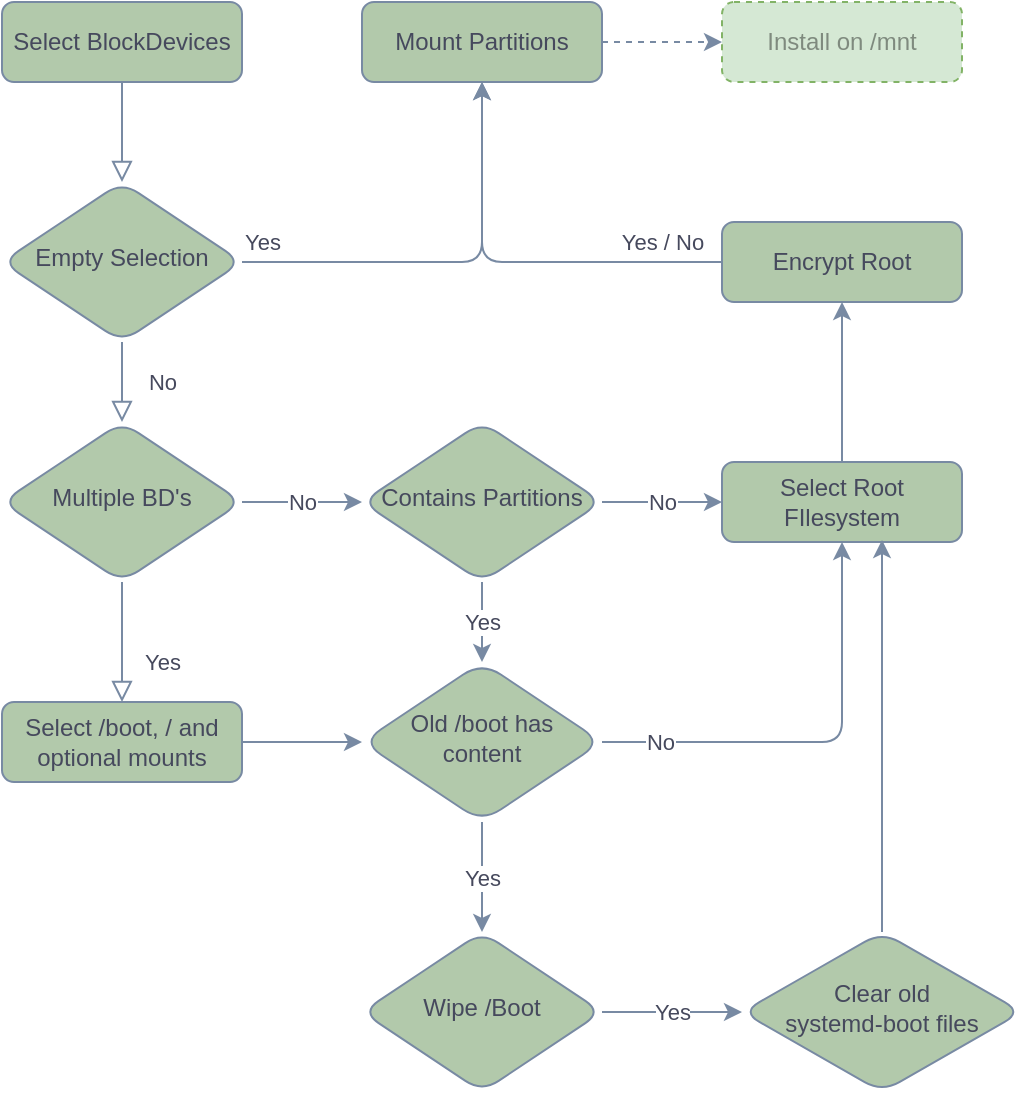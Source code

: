 <mxfile version="14.5.1" type="device"><diagram id="C5RBs43oDa-KdzZeNtuy" name="Page-1"><mxGraphModel dx="917" dy="668" grid="1" gridSize="10" guides="1" tooltips="1" connect="1" arrows="1" fold="1" page="1" pageScale="1" pageWidth="827" pageHeight="1169" math="0" shadow="0"><root><mxCell id="WIyWlLk6GJQsqaUBKTNV-0"/><mxCell id="WIyWlLk6GJQsqaUBKTNV-1" parent="WIyWlLk6GJQsqaUBKTNV-0"/><mxCell id="WIyWlLk6GJQsqaUBKTNV-2" value="" style="html=1;jettySize=auto;orthogonalLoop=1;fontSize=11;endArrow=block;endFill=0;endSize=8;strokeWidth=1;shadow=0;labelBackgroundColor=none;edgeStyle=orthogonalEdgeStyle;strokeColor=#788AA3;fontColor=#46495D;" parent="WIyWlLk6GJQsqaUBKTNV-1" source="WIyWlLk6GJQsqaUBKTNV-3" target="WIyWlLk6GJQsqaUBKTNV-6" edge="1"><mxGeometry relative="1" as="geometry"/></mxCell><mxCell id="WIyWlLk6GJQsqaUBKTNV-3" value="Select BlockDevices" style="whiteSpace=wrap;html=1;fontSize=12;glass=0;strokeWidth=1;shadow=0;rounded=1;fillColor=#B2C9AB;strokeColor=#788AA3;fontColor=#46495D;" parent="WIyWlLk6GJQsqaUBKTNV-1" vertex="1"><mxGeometry x="160" y="80" width="120" height="40" as="geometry"/></mxCell><mxCell id="WIyWlLk6GJQsqaUBKTNV-4" value="No" style="html=1;jettySize=auto;orthogonalLoop=1;fontSize=11;endArrow=block;endFill=0;endSize=8;strokeWidth=1;shadow=0;labelBackgroundColor=none;edgeStyle=orthogonalEdgeStyle;strokeColor=#788AA3;fontColor=#46495D;" parent="WIyWlLk6GJQsqaUBKTNV-1" source="WIyWlLk6GJQsqaUBKTNV-6" target="WIyWlLk6GJQsqaUBKTNV-10" edge="1"><mxGeometry y="20" relative="1" as="geometry"><mxPoint as="offset"/></mxGeometry></mxCell><mxCell id="2gwfLvxr17V0Hp7SQZ9n-20" value="Yes" style="edgeStyle=orthogonalEdgeStyle;orthogonalLoop=1;jettySize=auto;html=1;entryX=0.5;entryY=1;entryDx=0;entryDy=0;strokeColor=#788AA3;fontColor=#46495D;" edge="1" parent="WIyWlLk6GJQsqaUBKTNV-1" source="WIyWlLk6GJQsqaUBKTNV-6" target="2gwfLvxr17V0Hp7SQZ9n-22"><mxGeometry x="-0.909" y="10" relative="1" as="geometry"><mxPoint as="offset"/></mxGeometry></mxCell><mxCell id="WIyWlLk6GJQsqaUBKTNV-6" value="Empty Selection" style="rhombus;whiteSpace=wrap;html=1;shadow=0;fontFamily=Helvetica;fontSize=12;align=center;strokeWidth=1;spacing=6;spacingTop=-4;rounded=1;fillColor=#B2C9AB;strokeColor=#788AA3;fontColor=#46495D;" parent="WIyWlLk6GJQsqaUBKTNV-1" vertex="1"><mxGeometry x="160" y="170" width="120" height="80" as="geometry"/></mxCell><mxCell id="2gwfLvxr17V0Hp7SQZ9n-23" value="Yes / No" style="edgeStyle=orthogonalEdgeStyle;curved=0;rounded=1;sketch=0;orthogonalLoop=1;jettySize=auto;html=1;strokeColor=#788AA3;fillColor=#B2C9AB;fontColor=#46495D;exitX=0.5;exitY=1;exitDx=0;exitDy=0;entryX=0;entryY=0.5;entryDx=0;entryDy=0;startArrow=classic;startFill=1;endArrow=none;endFill=0;" edge="1" parent="WIyWlLk6GJQsqaUBKTNV-1" source="2gwfLvxr17V0Hp7SQZ9n-22" target="WIyWlLk6GJQsqaUBKTNV-7"><mxGeometry x="0.714" y="10" relative="1" as="geometry"><mxPoint x="440" y="160" as="targetPoint"/><mxPoint as="offset"/></mxGeometry></mxCell><mxCell id="WIyWlLk6GJQsqaUBKTNV-7" value="Encrypt Root" style="whiteSpace=wrap;html=1;fontSize=12;glass=0;strokeWidth=1;shadow=0;rounded=1;fillColor=#B2C9AB;strokeColor=#788AA3;fontColor=#46495D;" parent="WIyWlLk6GJQsqaUBKTNV-1" vertex="1"><mxGeometry x="520" y="190" width="120" height="40" as="geometry"/></mxCell><mxCell id="WIyWlLk6GJQsqaUBKTNV-8" value="Yes" style="html=1;jettySize=auto;orthogonalLoop=1;fontSize=11;endArrow=block;endFill=0;endSize=8;strokeWidth=1;shadow=0;labelBackgroundColor=none;edgeStyle=orthogonalEdgeStyle;strokeColor=#788AA3;fontColor=#46495D;" parent="WIyWlLk6GJQsqaUBKTNV-1" source="WIyWlLk6GJQsqaUBKTNV-10" target="WIyWlLk6GJQsqaUBKTNV-11" edge="1"><mxGeometry x="0.333" y="20" relative="1" as="geometry"><mxPoint as="offset"/></mxGeometry></mxCell><mxCell id="2gwfLvxr17V0Hp7SQZ9n-6" value="No" style="edgeStyle=orthogonalEdgeStyle;orthogonalLoop=1;jettySize=auto;html=1;strokeColor=#788AA3;fontColor=#46495D;" edge="1" parent="WIyWlLk6GJQsqaUBKTNV-1" source="WIyWlLk6GJQsqaUBKTNV-10" target="2gwfLvxr17V0Hp7SQZ9n-5"><mxGeometry relative="1" as="geometry"/></mxCell><mxCell id="WIyWlLk6GJQsqaUBKTNV-10" value="Multiple BD's" style="rhombus;whiteSpace=wrap;html=1;shadow=0;fontFamily=Helvetica;fontSize=12;align=center;strokeWidth=1;spacing=6;spacingTop=-4;rounded=1;fillColor=#B2C9AB;strokeColor=#788AA3;fontColor=#46495D;" parent="WIyWlLk6GJQsqaUBKTNV-1" vertex="1"><mxGeometry x="160" y="290" width="120" height="80" as="geometry"/></mxCell><mxCell id="2gwfLvxr17V0Hp7SQZ9n-21" style="edgeStyle=orthogonalEdgeStyle;curved=0;rounded=1;sketch=0;orthogonalLoop=1;jettySize=auto;html=1;strokeColor=#788AA3;fillColor=#B2C9AB;fontColor=#46495D;" edge="1" parent="WIyWlLk6GJQsqaUBKTNV-1" source="WIyWlLk6GJQsqaUBKTNV-11" target="2gwfLvxr17V0Hp7SQZ9n-8"><mxGeometry relative="1" as="geometry"/></mxCell><mxCell id="WIyWlLk6GJQsqaUBKTNV-11" value="Select /boot, / and optional mounts" style="whiteSpace=wrap;html=1;fontSize=12;glass=0;strokeWidth=1;shadow=0;rounded=1;fillColor=#B2C9AB;strokeColor=#788AA3;fontColor=#46495D;" parent="WIyWlLk6GJQsqaUBKTNV-1" vertex="1"><mxGeometry x="160" y="430" width="120" height="40" as="geometry"/></mxCell><mxCell id="2gwfLvxr17V0Hp7SQZ9n-9" value="Yes" style="edgeStyle=orthogonalEdgeStyle;orthogonalLoop=1;jettySize=auto;html=1;strokeColor=#788AA3;fontColor=#46495D;" edge="1" parent="WIyWlLk6GJQsqaUBKTNV-1" source="2gwfLvxr17V0Hp7SQZ9n-5" target="2gwfLvxr17V0Hp7SQZ9n-8"><mxGeometry relative="1" as="geometry"/></mxCell><mxCell id="2gwfLvxr17V0Hp7SQZ9n-17" value="No" style="edgeStyle=orthogonalEdgeStyle;orthogonalLoop=1;jettySize=auto;html=1;entryX=0;entryY=0.5;entryDx=0;entryDy=0;strokeColor=#788AA3;fontColor=#46495D;" edge="1" parent="WIyWlLk6GJQsqaUBKTNV-1" source="2gwfLvxr17V0Hp7SQZ9n-5" target="2gwfLvxr17V0Hp7SQZ9n-16"><mxGeometry relative="1" as="geometry"/></mxCell><mxCell id="2gwfLvxr17V0Hp7SQZ9n-5" value="Contains Partitions" style="rhombus;whiteSpace=wrap;html=1;shadow=0;fontFamily=Helvetica;fontSize=12;align=center;strokeWidth=1;spacing=6;spacingTop=-4;rounded=1;fillColor=#B2C9AB;strokeColor=#788AA3;fontColor=#46495D;" vertex="1" parent="WIyWlLk6GJQsqaUBKTNV-1"><mxGeometry x="340" y="290" width="120" height="80" as="geometry"/></mxCell><mxCell id="2gwfLvxr17V0Hp7SQZ9n-19" value="No" style="edgeStyle=orthogonalEdgeStyle;orthogonalLoop=1;jettySize=auto;html=1;entryX=0.5;entryY=1;entryDx=0;entryDy=0;strokeColor=#788AA3;fontColor=#46495D;" edge="1" parent="WIyWlLk6GJQsqaUBKTNV-1" source="2gwfLvxr17V0Hp7SQZ9n-8" target="2gwfLvxr17V0Hp7SQZ9n-16"><mxGeometry x="-0.739" relative="1" as="geometry"><mxPoint as="offset"/></mxGeometry></mxCell><mxCell id="2gwfLvxr17V0Hp7SQZ9n-29" value="Yes" style="edgeStyle=orthogonalEdgeStyle;curved=0;rounded=1;sketch=0;orthogonalLoop=1;jettySize=auto;html=1;startArrow=none;startFill=0;endArrow=classic;endFill=1;strokeColor=#788AA3;fillColor=#B2C9AB;fontColor=#46495D;" edge="1" parent="WIyWlLk6GJQsqaUBKTNV-1" source="2gwfLvxr17V0Hp7SQZ9n-8" target="2gwfLvxr17V0Hp7SQZ9n-28"><mxGeometry relative="1" as="geometry"/></mxCell><mxCell id="2gwfLvxr17V0Hp7SQZ9n-8" value="Old /boot has content" style="rhombus;whiteSpace=wrap;html=1;shadow=0;fontFamily=Helvetica;fontSize=12;align=center;strokeWidth=1;spacing=6;spacingTop=-4;rounded=1;fillColor=#B2C9AB;strokeColor=#788AA3;fontColor=#46495D;arcSize=23;" vertex="1" parent="WIyWlLk6GJQsqaUBKTNV-1"><mxGeometry x="340" y="410" width="120" height="80" as="geometry"/></mxCell><mxCell id="2gwfLvxr17V0Hp7SQZ9n-18" style="edgeStyle=orthogonalEdgeStyle;orthogonalLoop=1;jettySize=auto;html=1;entryX=0.5;entryY=1;entryDx=0;entryDy=0;strokeColor=#788AA3;fontColor=#46495D;" edge="1" parent="WIyWlLk6GJQsqaUBKTNV-1" source="2gwfLvxr17V0Hp7SQZ9n-16" target="WIyWlLk6GJQsqaUBKTNV-7"><mxGeometry relative="1" as="geometry"><Array as="points"/></mxGeometry></mxCell><mxCell id="2gwfLvxr17V0Hp7SQZ9n-16" value="Select Root FIlesystem" style="whiteSpace=wrap;html=1;fontSize=12;glass=0;strokeWidth=1;shadow=0;rounded=1;fillColor=#B2C9AB;strokeColor=#788AA3;fontColor=#46495D;" vertex="1" parent="WIyWlLk6GJQsqaUBKTNV-1"><mxGeometry x="520" y="310" width="120" height="40" as="geometry"/></mxCell><mxCell id="2gwfLvxr17V0Hp7SQZ9n-25" value="" style="edgeStyle=orthogonalEdgeStyle;curved=0;rounded=1;sketch=0;orthogonalLoop=1;jettySize=auto;html=1;strokeColor=#788AA3;fillColor=#B2C9AB;fontColor=#46495D;dashed=1;" edge="1" parent="WIyWlLk6GJQsqaUBKTNV-1" source="2gwfLvxr17V0Hp7SQZ9n-22" target="2gwfLvxr17V0Hp7SQZ9n-24"><mxGeometry relative="1" as="geometry"/></mxCell><mxCell id="2gwfLvxr17V0Hp7SQZ9n-22" value="Mount Partitions" style="whiteSpace=wrap;html=1;rounded=1;shadow=0;fontColor=#46495D;strokeColor=#788AA3;strokeWidth=1;fillColor=#B2C9AB;glass=0;" vertex="1" parent="WIyWlLk6GJQsqaUBKTNV-1"><mxGeometry x="340" y="80" width="120" height="40" as="geometry"/></mxCell><mxCell id="2gwfLvxr17V0Hp7SQZ9n-24" value="Install on /mnt" style="whiteSpace=wrap;html=1;rounded=1;shadow=0;strokeColor=#82b366;strokeWidth=1;fillColor=#d5e8d4;glass=0;dashed=1;textOpacity=40;" vertex="1" parent="WIyWlLk6GJQsqaUBKTNV-1"><mxGeometry x="520" y="80" width="120" height="40" as="geometry"/></mxCell><mxCell id="2gwfLvxr17V0Hp7SQZ9n-31" value="Yes" style="edgeStyle=orthogonalEdgeStyle;curved=0;rounded=1;sketch=0;orthogonalLoop=1;jettySize=auto;html=1;startArrow=none;startFill=0;endArrow=classic;endFill=1;strokeColor=#788AA3;fillColor=#B2C9AB;fontColor=#46495D;" edge="1" parent="WIyWlLk6GJQsqaUBKTNV-1" source="2gwfLvxr17V0Hp7SQZ9n-28" target="2gwfLvxr17V0Hp7SQZ9n-30"><mxGeometry relative="1" as="geometry"/></mxCell><mxCell id="2gwfLvxr17V0Hp7SQZ9n-28" value="Wipe /Boot" style="rhombus;whiteSpace=wrap;html=1;shadow=0;fontFamily=Helvetica;fontSize=12;align=center;strokeWidth=1;spacing=6;spacingTop=-4;rounded=1;fillColor=#B2C9AB;strokeColor=#788AA3;fontColor=#46495D;" vertex="1" parent="WIyWlLk6GJQsqaUBKTNV-1"><mxGeometry x="340" y="545" width="120" height="80" as="geometry"/></mxCell><mxCell id="2gwfLvxr17V0Hp7SQZ9n-32" style="edgeStyle=orthogonalEdgeStyle;curved=0;rounded=1;sketch=0;orthogonalLoop=1;jettySize=auto;html=1;startArrow=none;startFill=0;endArrow=classic;endFill=1;strokeColor=#788AA3;fillColor=#B2C9AB;fontColor=#46495D;" edge="1" parent="WIyWlLk6GJQsqaUBKTNV-1" source="2gwfLvxr17V0Hp7SQZ9n-30"><mxGeometry relative="1" as="geometry"><mxPoint x="600" y="349" as="targetPoint"/></mxGeometry></mxCell><mxCell id="2gwfLvxr17V0Hp7SQZ9n-30" value="Clear old&lt;br&gt;systemd-boot files" style="rhombus;whiteSpace=wrap;html=1;shadow=0;fontFamily=Helvetica;fontSize=12;align=center;strokeWidth=1;spacing=6;spacingTop=-4;rounded=1;fillColor=#B2C9AB;strokeColor=#788AA3;fontColor=#46495D;" vertex="1" parent="WIyWlLk6GJQsqaUBKTNV-1"><mxGeometry x="530" y="545" width="140" height="80" as="geometry"/></mxCell></root></mxGraphModel></diagram></mxfile>